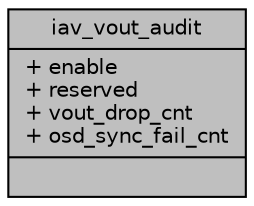 digraph "iav_vout_audit"
{
 // INTERACTIVE_SVG=YES
 // LATEX_PDF_SIZE
  bgcolor="transparent";
  edge [fontname="Helvetica",fontsize="10",labelfontname="Helvetica",labelfontsize="10"];
  node [fontname="Helvetica",fontsize="10",shape=record];
  Node1 [label="{iav_vout_audit\n|+ enable\l+ reserved\l+ vout_drop_cnt\l+ osd_sync_fail_cnt\l|}",height=0.2,width=0.4,color="black", fillcolor="grey75", style="filled", fontcolor="black",tooltip=" "];
}
